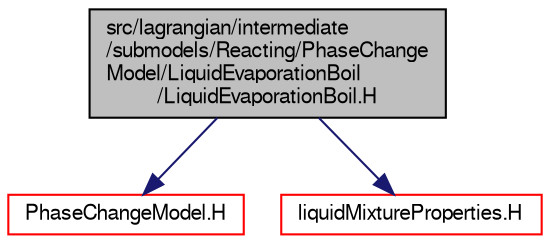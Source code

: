digraph "src/lagrangian/intermediate/submodels/Reacting/PhaseChangeModel/LiquidEvaporationBoil/LiquidEvaporationBoil.H"
{
  bgcolor="transparent";
  edge [fontname="FreeSans",fontsize="10",labelfontname="FreeSans",labelfontsize="10"];
  node [fontname="FreeSans",fontsize="10",shape=record];
  Node0 [label="src/lagrangian/intermediate\l/submodels/Reacting/PhaseChange\lModel/LiquidEvaporationBoil\l/LiquidEvaporationBoil.H",height=0.2,width=0.4,color="black", fillcolor="grey75", style="filled", fontcolor="black"];
  Node0 -> Node1 [color="midnightblue",fontsize="10",style="solid",fontname="FreeSans"];
  Node1 [label="PhaseChangeModel.H",height=0.2,width=0.4,color="red",URL="$a06236.html"];
  Node0 -> Node88 [color="midnightblue",fontsize="10",style="solid",fontname="FreeSans"];
  Node88 [label="liquidMixtureProperties.H",height=0.2,width=0.4,color="red",URL="$a15596.html"];
}
